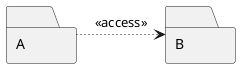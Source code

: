 @startuml
hide circle
allow_mixing
skinparam classAttributeIconSize 0

folder A
folder B

A -r[dotted]-> B : <<access>>
@enduml